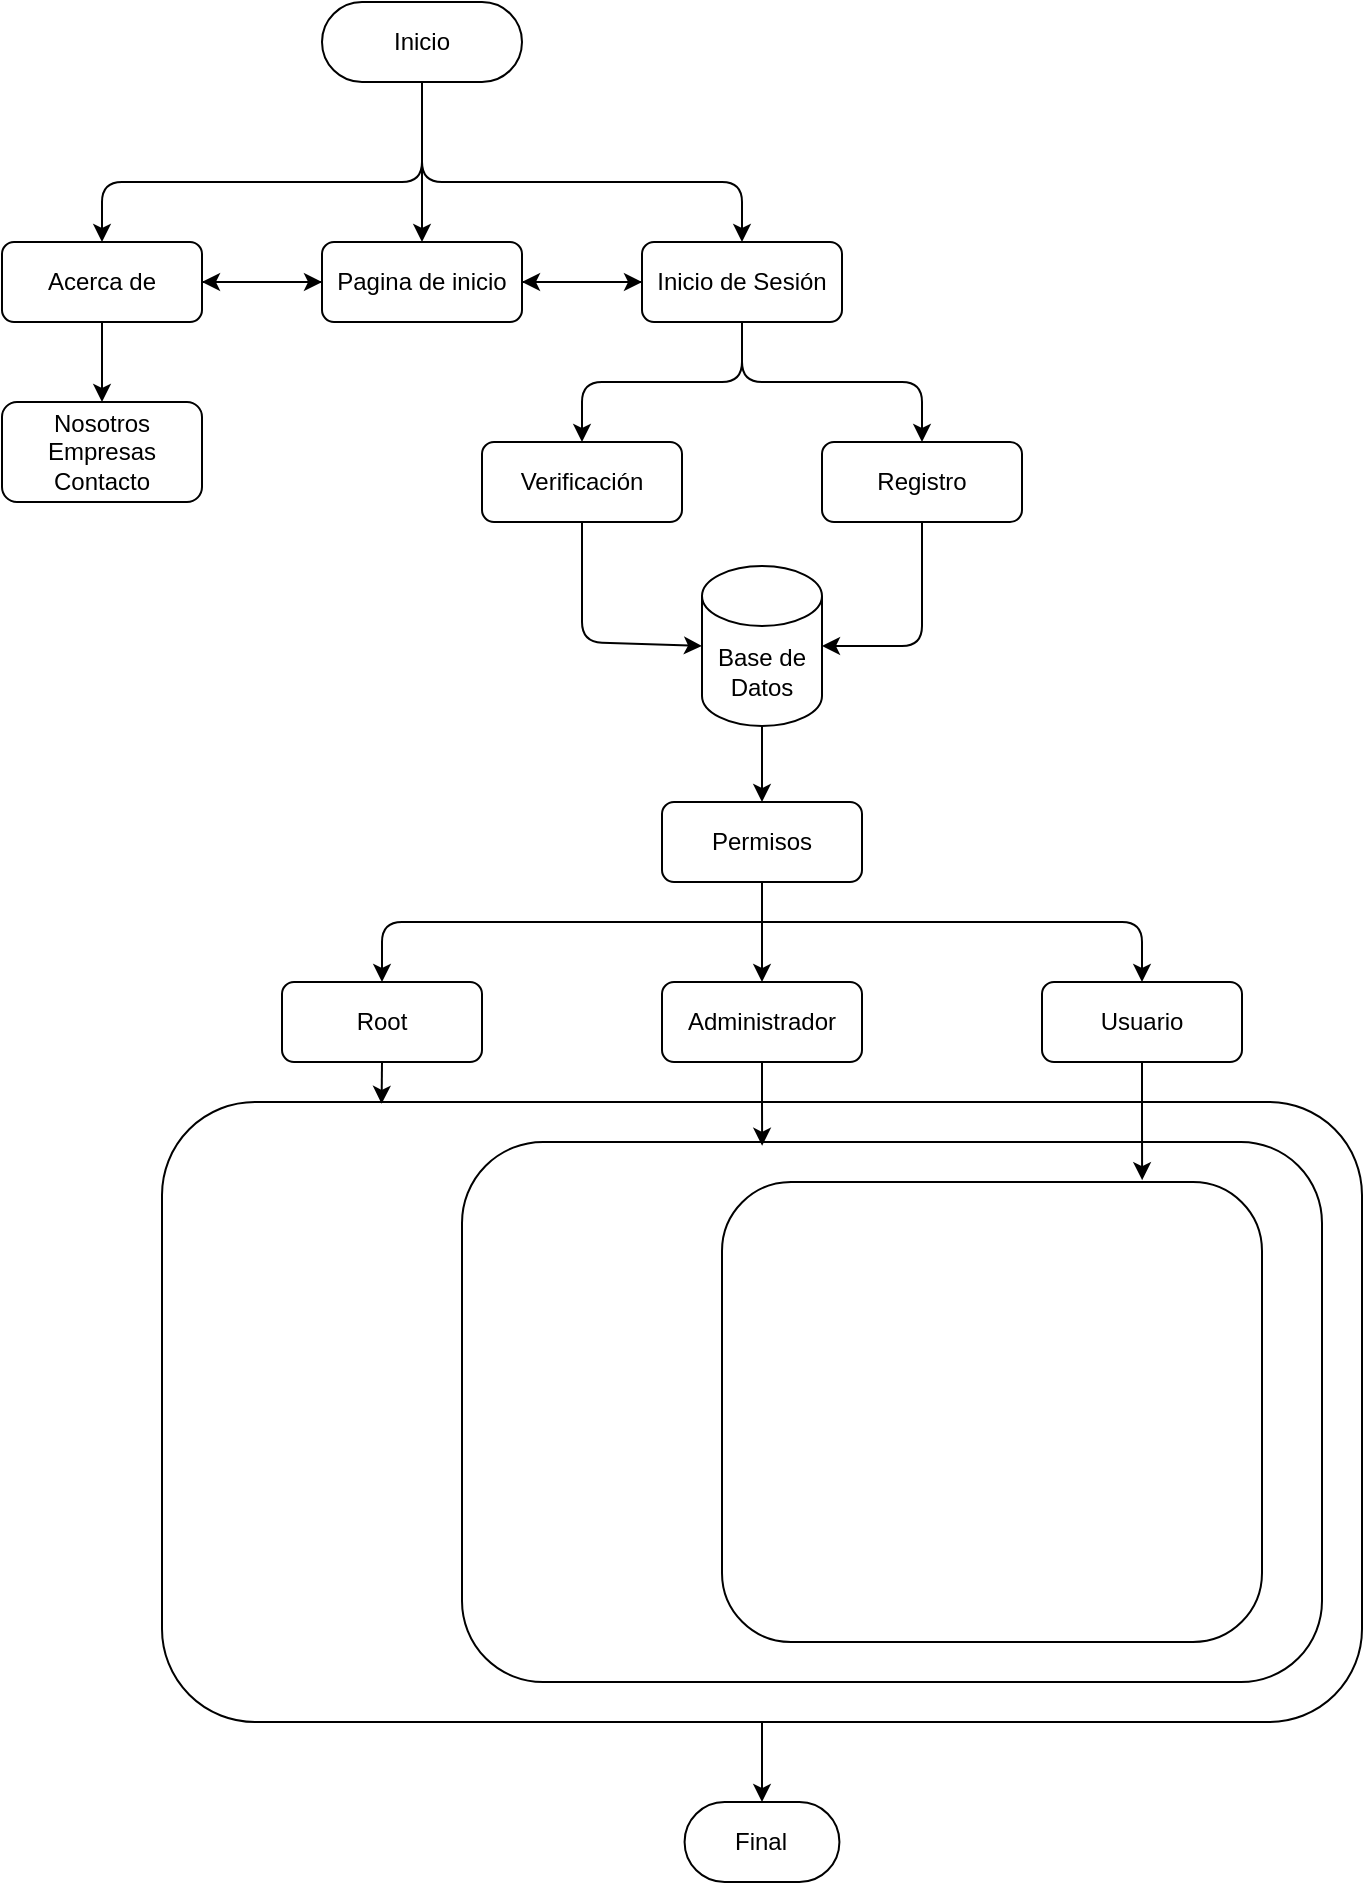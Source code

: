 <mxfile version="13.9.9" type="device"><diagram id="t307T-L2wXNhG_CDStBp" name="Página-1"><mxGraphModel dx="1326" dy="806" grid="1" gridSize="10" guides="1" tooltips="1" connect="1" arrows="1" fold="1" page="1" pageScale="1" pageWidth="3300" pageHeight="2339" background="#ffffff" math="0" shadow="0"><root><mxCell id="0"/><mxCell id="1" parent="0"/><mxCell id="ZOOdcwexbItKtMkQWTxV-38" value="" style="rounded=1;whiteSpace=wrap;html=1;" parent="1" vertex="1"><mxGeometry x="680" y="640" width="600" height="310" as="geometry"/></mxCell><mxCell id="ZOOdcwexbItKtMkQWTxV-39" value="" style="rounded=1;whiteSpace=wrap;html=1;" parent="1" vertex="1"><mxGeometry x="830" y="660" width="430" height="270" as="geometry"/></mxCell><mxCell id="3mQdc7LkGA1y6pwLUWVD-21" style="edgeStyle=orthogonalEdgeStyle;rounded=0;orthogonalLoop=1;jettySize=auto;html=1;exitX=0.5;exitY=1;exitDx=0;exitDy=0;" edge="1" parent="1" source="ZOOdcwexbItKtMkQWTxV-1" target="3mQdc7LkGA1y6pwLUWVD-20"><mxGeometry relative="1" as="geometry"/></mxCell><mxCell id="ZOOdcwexbItKtMkQWTxV-1" value="Inicio" style="rounded=1;whiteSpace=wrap;html=1;arcSize=50;" parent="1" vertex="1"><mxGeometry x="760" y="90" width="100" height="40" as="geometry"/></mxCell><mxCell id="3mQdc7LkGA1y6pwLUWVD-26" style="edgeStyle=orthogonalEdgeStyle;rounded=0;orthogonalLoop=1;jettySize=auto;html=1;exitX=0;exitY=0.5;exitDx=0;exitDy=0;entryX=1;entryY=0.5;entryDx=0;entryDy=0;" edge="1" parent="1" source="ZOOdcwexbItKtMkQWTxV-3" target="3mQdc7LkGA1y6pwLUWVD-20"><mxGeometry relative="1" as="geometry"/></mxCell><mxCell id="ZOOdcwexbItKtMkQWTxV-3" value="Inicio de Sesión" style="rounded=1;whiteSpace=wrap;html=1;" parent="1" vertex="1"><mxGeometry x="920" y="210" width="100" height="40" as="geometry"/></mxCell><mxCell id="3mQdc7LkGA1y6pwLUWVD-22" style="edgeStyle=orthogonalEdgeStyle;rounded=0;orthogonalLoop=1;jettySize=auto;html=1;exitX=1;exitY=0.5;exitDx=0;exitDy=0;entryX=0;entryY=0.5;entryDx=0;entryDy=0;" edge="1" parent="1" source="ZOOdcwexbItKtMkQWTxV-5" target="3mQdc7LkGA1y6pwLUWVD-20"><mxGeometry relative="1" as="geometry"/></mxCell><mxCell id="ZOOdcwexbItKtMkQWTxV-5" value="Acerca de" style="rounded=1;whiteSpace=wrap;html=1;" parent="1" vertex="1"><mxGeometry x="600" y="210" width="100" height="40" as="geometry"/></mxCell><mxCell id="ZOOdcwexbItKtMkQWTxV-7" value="Nosotros&lt;br&gt;Empresas&lt;br&gt;Contacto" style="rounded=1;whiteSpace=wrap;html=1;" parent="1" vertex="1"><mxGeometry x="600" y="290" width="100" height="50" as="geometry"/></mxCell><mxCell id="ZOOdcwexbItKtMkQWTxV-9" value="Verificación" style="rounded=1;whiteSpace=wrap;html=1;" parent="1" vertex="1"><mxGeometry x="840" y="310" width="100" height="40" as="geometry"/></mxCell><mxCell id="ZOOdcwexbItKtMkQWTxV-13" value="Registro" style="rounded=1;whiteSpace=wrap;html=1;" parent="1" vertex="1"><mxGeometry x="1010" y="310" width="100" height="40" as="geometry"/></mxCell><mxCell id="ZOOdcwexbItKtMkQWTxV-15" value="Base de&lt;br&gt;Datos" style="shape=cylinder3;whiteSpace=wrap;html=1;boundedLbl=1;backgroundOutline=1;size=15;" parent="1" vertex="1"><mxGeometry x="950" y="372" width="60" height="80" as="geometry"/></mxCell><mxCell id="ZOOdcwexbItKtMkQWTxV-18" value="" style="endArrow=classic;html=1;exitX=0.5;exitY=1;exitDx=0;exitDy=0;entryX=0.5;entryY=0;entryDx=0;entryDy=0;" parent="1" source="ZOOdcwexbItKtMkQWTxV-1" target="ZOOdcwexbItKtMkQWTxV-3" edge="1"><mxGeometry x="600" y="100" width="50" height="50" as="geometry"><mxPoint x="840" y="260" as="sourcePoint"/><mxPoint x="890" y="210" as="targetPoint"/><Array as="points"><mxPoint x="810" y="180"/><mxPoint x="970" y="180"/></Array></mxGeometry></mxCell><mxCell id="ZOOdcwexbItKtMkQWTxV-19" value="" style="endArrow=classic;html=1;exitX=0.5;exitY=1;exitDx=0;exitDy=0;entryX=0.5;entryY=0;entryDx=0;entryDy=0;" parent="1" source="ZOOdcwexbItKtMkQWTxV-1" target="ZOOdcwexbItKtMkQWTxV-5" edge="1"><mxGeometry x="600" y="100" width="50" height="50" as="geometry"><mxPoint x="840" y="260" as="sourcePoint"/><mxPoint x="890" y="210" as="targetPoint"/><Array as="points"><mxPoint x="810" y="180"/><mxPoint x="650" y="180"/></Array></mxGeometry></mxCell><mxCell id="ZOOdcwexbItKtMkQWTxV-20" value="" style="endArrow=classic;html=1;exitX=0.5;exitY=1;exitDx=0;exitDy=0;entryX=0.5;entryY=0;entryDx=0;entryDy=0;" parent="1" source="ZOOdcwexbItKtMkQWTxV-5" target="ZOOdcwexbItKtMkQWTxV-7" edge="1"><mxGeometry x="600" y="100" width="50" height="50" as="geometry"><mxPoint x="840" y="260" as="sourcePoint"/><mxPoint x="890" y="210" as="targetPoint"/></mxGeometry></mxCell><mxCell id="ZOOdcwexbItKtMkQWTxV-22" value="" style="endArrow=classic;html=1;exitX=0.5;exitY=1;exitDx=0;exitDy=0;entryX=0.5;entryY=0;entryDx=0;entryDy=0;" parent="1" source="ZOOdcwexbItKtMkQWTxV-3" target="ZOOdcwexbItKtMkQWTxV-9" edge="1"><mxGeometry x="600" y="100" width="50" height="50" as="geometry"><mxPoint x="820" y="150" as="sourcePoint"/><mxPoint x="660" y="220" as="targetPoint"/><Array as="points"><mxPoint x="970" y="280"/><mxPoint x="890" y="280"/></Array></mxGeometry></mxCell><mxCell id="ZOOdcwexbItKtMkQWTxV-23" value="" style="endArrow=classic;html=1;exitX=0.5;exitY=1;exitDx=0;exitDy=0;entryX=0.5;entryY=0;entryDx=0;entryDy=0;" parent="1" source="ZOOdcwexbItKtMkQWTxV-3" target="ZOOdcwexbItKtMkQWTxV-13" edge="1"><mxGeometry x="600" y="100" width="50" height="50" as="geometry"><mxPoint x="1090" y="260" as="sourcePoint"/><mxPoint x="1140" y="210" as="targetPoint"/><Array as="points"><mxPoint x="970" y="280"/><mxPoint x="1060" y="280"/></Array></mxGeometry></mxCell><mxCell id="ZOOdcwexbItKtMkQWTxV-24" value="" style="endArrow=classic;html=1;exitX=0.5;exitY=1;exitDx=0;exitDy=0;entryX=1;entryY=0.5;entryDx=0;entryDy=0;entryPerimeter=0;" parent="1" source="ZOOdcwexbItKtMkQWTxV-13" target="ZOOdcwexbItKtMkQWTxV-15" edge="1"><mxGeometry x="600" y="100" width="50" height="50" as="geometry"><mxPoint x="840" y="260" as="sourcePoint"/><mxPoint x="890" y="210" as="targetPoint"/><Array as="points"><mxPoint x="1060" y="412"/></Array></mxGeometry></mxCell><mxCell id="ZOOdcwexbItKtMkQWTxV-25" value="" style="endArrow=classic;html=1;exitX=0.5;exitY=1;exitDx=0;exitDy=0;entryX=0;entryY=0.5;entryDx=0;entryDy=0;entryPerimeter=0;" parent="1" source="ZOOdcwexbItKtMkQWTxV-9" target="ZOOdcwexbItKtMkQWTxV-15" edge="1"><mxGeometry x="600" y="100" width="50" height="50" as="geometry"><mxPoint x="840" y="260" as="sourcePoint"/><mxPoint x="890" y="210" as="targetPoint"/><Array as="points"><mxPoint x="890" y="410"/></Array></mxGeometry></mxCell><mxCell id="ZOOdcwexbItKtMkQWTxV-26" value="Permisos" style="rounded=1;whiteSpace=wrap;html=1;" parent="1" vertex="1"><mxGeometry x="930" y="490" width="100" height="40" as="geometry"/></mxCell><mxCell id="3mQdc7LkGA1y6pwLUWVD-15" style="edgeStyle=orthogonalEdgeStyle;rounded=0;orthogonalLoop=1;jettySize=auto;html=1;exitX=0.5;exitY=1;exitDx=0;exitDy=0;entryX=0.349;entryY=0.007;entryDx=0;entryDy=0;entryPerimeter=0;" edge="1" parent="1" source="ZOOdcwexbItKtMkQWTxV-27" target="ZOOdcwexbItKtMkQWTxV-39"><mxGeometry relative="1" as="geometry"/></mxCell><mxCell id="ZOOdcwexbItKtMkQWTxV-27" value="Administrador" style="rounded=1;whiteSpace=wrap;html=1;" parent="1" vertex="1"><mxGeometry x="930" y="580" width="100" height="40" as="geometry"/></mxCell><mxCell id="3mQdc7LkGA1y6pwLUWVD-13" style="edgeStyle=orthogonalEdgeStyle;rounded=0;orthogonalLoop=1;jettySize=auto;html=1;exitX=0.5;exitY=1;exitDx=0;exitDy=0;entryX=0.183;entryY=0.003;entryDx=0;entryDy=0;entryPerimeter=0;" edge="1" parent="1" source="ZOOdcwexbItKtMkQWTxV-28" target="ZOOdcwexbItKtMkQWTxV-38"><mxGeometry relative="1" as="geometry"/></mxCell><mxCell id="ZOOdcwexbItKtMkQWTxV-28" value="Root" style="rounded=1;whiteSpace=wrap;html=1;" parent="1" vertex="1"><mxGeometry x="740" y="580" width="100" height="40" as="geometry"/></mxCell><mxCell id="3mQdc7LkGA1y6pwLUWVD-16" style="edgeStyle=orthogonalEdgeStyle;rounded=0;orthogonalLoop=1;jettySize=auto;html=1;exitX=0.5;exitY=1;exitDx=0;exitDy=0;entryX=0.778;entryY=-0.004;entryDx=0;entryDy=0;entryPerimeter=0;" edge="1" parent="1" source="ZOOdcwexbItKtMkQWTxV-29" target="ZOOdcwexbItKtMkQWTxV-40"><mxGeometry relative="1" as="geometry"/></mxCell><mxCell id="ZOOdcwexbItKtMkQWTxV-29" value="Usuario" style="rounded=1;whiteSpace=wrap;html=1;" parent="1" vertex="1"><mxGeometry x="1120" y="580" width="100" height="40" as="geometry"/></mxCell><mxCell id="ZOOdcwexbItKtMkQWTxV-33" value="" style="endArrow=classic;html=1;entryX=0.5;entryY=0;entryDx=0;entryDy=0;exitX=0.5;exitY=1;exitDx=0;exitDy=0;" parent="1" source="ZOOdcwexbItKtMkQWTxV-26" target="ZOOdcwexbItKtMkQWTxV-27" edge="1"><mxGeometry x="600" y="100" width="50" height="50" as="geometry"><mxPoint x="840" y="660" as="sourcePoint"/><mxPoint x="890" y="610" as="targetPoint"/></mxGeometry></mxCell><mxCell id="ZOOdcwexbItKtMkQWTxV-34" value="" style="endArrow=classic;html=1;entryX=0.5;entryY=0;entryDx=0;entryDy=0;" parent="1" target="ZOOdcwexbItKtMkQWTxV-28" edge="1"><mxGeometry x="600" y="100" width="50" height="50" as="geometry"><mxPoint x="980" y="550" as="sourcePoint"/><mxPoint x="890" y="610" as="targetPoint"/><Array as="points"><mxPoint x="790" y="550"/></Array></mxGeometry></mxCell><mxCell id="ZOOdcwexbItKtMkQWTxV-35" value="" style="endArrow=classic;html=1;entryX=0.5;entryY=0;entryDx=0;entryDy=0;" parent="1" target="ZOOdcwexbItKtMkQWTxV-29" edge="1"><mxGeometry x="600" y="100" width="50" height="50" as="geometry"><mxPoint x="980" y="550" as="sourcePoint"/><mxPoint x="890" y="610" as="targetPoint"/><Array as="points"><mxPoint x="1170" y="550"/></Array></mxGeometry></mxCell><mxCell id="ZOOdcwexbItKtMkQWTxV-36" value="" style="endArrow=classic;html=1;entryX=0.5;entryY=0;entryDx=0;entryDy=0;exitX=0.5;exitY=1;exitDx=0;exitDy=0;exitPerimeter=0;" parent="1" source="ZOOdcwexbItKtMkQWTxV-15" target="ZOOdcwexbItKtMkQWTxV-26" edge="1"><mxGeometry x="600" y="100" width="50" height="50" as="geometry"><mxPoint x="990" y="500" as="sourcePoint"/><mxPoint x="1040" y="450" as="targetPoint"/></mxGeometry></mxCell><mxCell id="3mQdc7LkGA1y6pwLUWVD-7" value="" style="edgeStyle=orthogonalEdgeStyle;rounded=0;orthogonalLoop=1;jettySize=auto;html=1;" edge="1" parent="1" source="ZOOdcwexbItKtMkQWTxV-38" target="3mQdc7LkGA1y6pwLUWVD-6"><mxGeometry relative="1" as="geometry"/></mxCell><mxCell id="ZOOdcwexbItKtMkQWTxV-40" value="" style="rounded=1;whiteSpace=wrap;html=1;" parent="1" vertex="1"><mxGeometry x="960" y="680" width="270" height="230" as="geometry"/></mxCell><mxCell id="3mQdc7LkGA1y6pwLUWVD-6" value="Final" style="rounded=1;whiteSpace=wrap;html=1;arcSize=50;" vertex="1" parent="1"><mxGeometry x="941.29" y="990" width="77.42" height="40" as="geometry"/></mxCell><mxCell id="3mQdc7LkGA1y6pwLUWVD-23" style="edgeStyle=orthogonalEdgeStyle;rounded=0;orthogonalLoop=1;jettySize=auto;html=1;exitX=0;exitY=0.5;exitDx=0;exitDy=0;entryX=1;entryY=0.5;entryDx=0;entryDy=0;" edge="1" parent="1" source="3mQdc7LkGA1y6pwLUWVD-20" target="ZOOdcwexbItKtMkQWTxV-5"><mxGeometry relative="1" as="geometry"/></mxCell><mxCell id="3mQdc7LkGA1y6pwLUWVD-24" style="edgeStyle=orthogonalEdgeStyle;rounded=0;orthogonalLoop=1;jettySize=auto;html=1;exitX=1;exitY=0.5;exitDx=0;exitDy=0;entryX=0;entryY=0.5;entryDx=0;entryDy=0;" edge="1" parent="1" source="3mQdc7LkGA1y6pwLUWVD-20" target="ZOOdcwexbItKtMkQWTxV-3"><mxGeometry relative="1" as="geometry"/></mxCell><mxCell id="3mQdc7LkGA1y6pwLUWVD-20" value="Pagina de inicio" style="rounded=1;whiteSpace=wrap;html=1;" vertex="1" parent="1"><mxGeometry x="760" y="210" width="100" height="40" as="geometry"/></mxCell></root></mxGraphModel></diagram></mxfile>